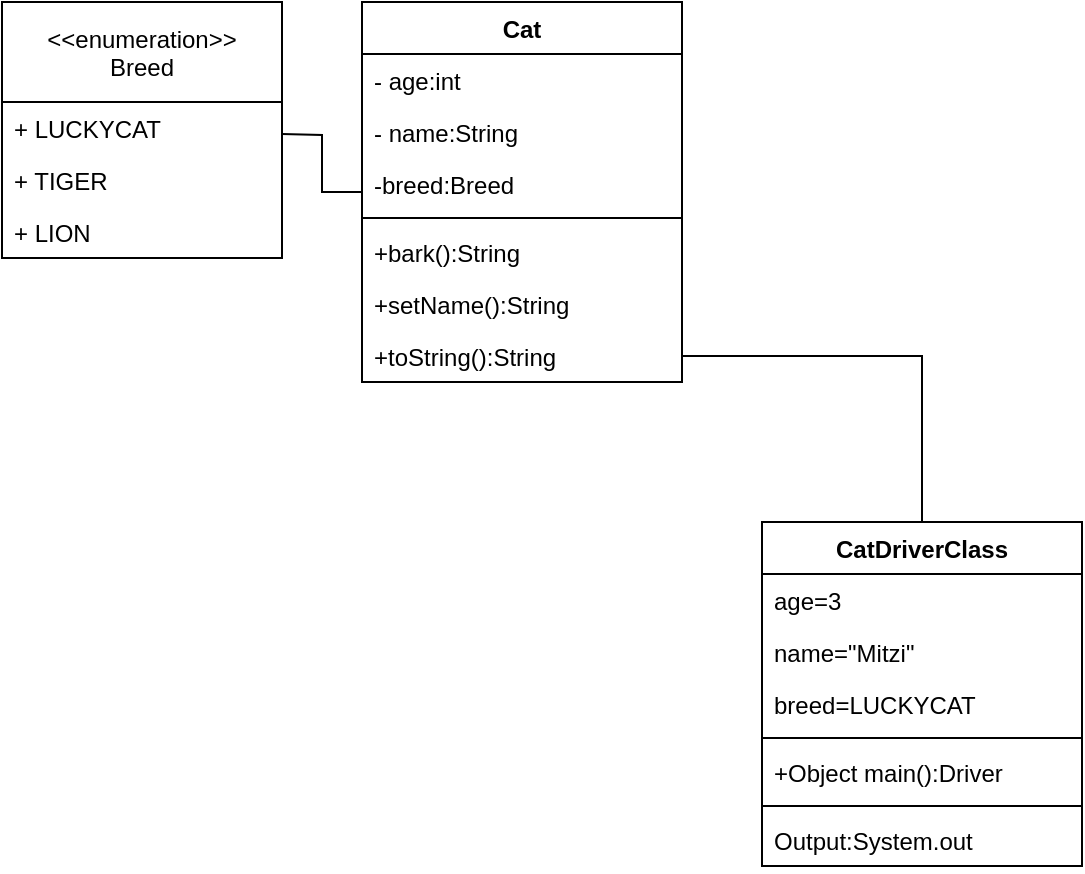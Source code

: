 <mxfile version="14.4.2" type="github"><diagram id="C5RBs43oDa-KdzZeNtuy" name="Page-1"><mxGraphModel dx="1038" dy="548" grid="1" gridSize="10" guides="1" tooltips="1" connect="1" arrows="1" fold="1" page="1" pageScale="1" pageWidth="827" pageHeight="1169" math="0" shadow="0"><root><mxCell id="WIyWlLk6GJQsqaUBKTNV-0"/><mxCell id="WIyWlLk6GJQsqaUBKTNV-1" parent="WIyWlLk6GJQsqaUBKTNV-0"/><mxCell id="WxY2mcqjkpCgMXYAFuqQ-1" value="&lt;&lt;enumeration&gt;&gt;&#10;Breed" style="swimlane;fontStyle=0;childLayout=stackLayout;horizontal=1;startSize=50;fillColor=none;horizontalStack=0;resizeParent=1;resizeParentMax=0;resizeLast=0;collapsible=1;marginBottom=0;" vertex="1" parent="WIyWlLk6GJQsqaUBKTNV-1"><mxGeometry x="100" y="50" width="140" height="128" as="geometry"/></mxCell><mxCell id="WxY2mcqjkpCgMXYAFuqQ-2" value="+ LUCKYCAT" style="text;strokeColor=none;fillColor=none;align=left;verticalAlign=top;spacingLeft=4;spacingRight=4;overflow=hidden;rotatable=0;points=[[0,0.5],[1,0.5]];portConstraint=eastwest;" vertex="1" parent="WxY2mcqjkpCgMXYAFuqQ-1"><mxGeometry y="50" width="140" height="26" as="geometry"/></mxCell><mxCell id="WxY2mcqjkpCgMXYAFuqQ-3" value="+ TIGER" style="text;strokeColor=none;fillColor=none;align=left;verticalAlign=top;spacingLeft=4;spacingRight=4;overflow=hidden;rotatable=0;points=[[0,0.5],[1,0.5]];portConstraint=eastwest;" vertex="1" parent="WxY2mcqjkpCgMXYAFuqQ-1"><mxGeometry y="76" width="140" height="26" as="geometry"/></mxCell><mxCell id="WxY2mcqjkpCgMXYAFuqQ-4" value="+ LION" style="text;strokeColor=none;fillColor=none;align=left;verticalAlign=top;spacingLeft=4;spacingRight=4;overflow=hidden;rotatable=0;points=[[0,0.5],[1,0.5]];portConstraint=eastwest;" vertex="1" parent="WxY2mcqjkpCgMXYAFuqQ-1"><mxGeometry y="102" width="140" height="26" as="geometry"/></mxCell><mxCell id="WxY2mcqjkpCgMXYAFuqQ-12" style="edgeStyle=orthogonalEdgeStyle;rounded=0;orthogonalLoop=1;jettySize=auto;html=1;endArrow=none;endFill=0;" edge="1" parent="WIyWlLk6GJQsqaUBKTNV-1" source="WxY2mcqjkpCgMXYAFuqQ-5"><mxGeometry relative="1" as="geometry"><mxPoint x="240" y="116" as="targetPoint"/></mxGeometry></mxCell><mxCell id="WxY2mcqjkpCgMXYAFuqQ-5" value="Cat" style="swimlane;fontStyle=1;align=center;verticalAlign=top;childLayout=stackLayout;horizontal=1;startSize=26;horizontalStack=0;resizeParent=1;resizeParentMax=0;resizeLast=0;collapsible=1;marginBottom=0;" vertex="1" parent="WIyWlLk6GJQsqaUBKTNV-1"><mxGeometry x="280" y="50" width="160" height="190" as="geometry"/></mxCell><mxCell id="WxY2mcqjkpCgMXYAFuqQ-6" value="- age:int" style="text;strokeColor=none;fillColor=none;align=left;verticalAlign=top;spacingLeft=4;spacingRight=4;overflow=hidden;rotatable=0;points=[[0,0.5],[1,0.5]];portConstraint=eastwest;" vertex="1" parent="WxY2mcqjkpCgMXYAFuqQ-5"><mxGeometry y="26" width="160" height="26" as="geometry"/></mxCell><mxCell id="WxY2mcqjkpCgMXYAFuqQ-10" value="- name:String" style="text;strokeColor=none;fillColor=none;align=left;verticalAlign=top;spacingLeft=4;spacingRight=4;overflow=hidden;rotatable=0;points=[[0,0.5],[1,0.5]];portConstraint=eastwest;" vertex="1" parent="WxY2mcqjkpCgMXYAFuqQ-5"><mxGeometry y="52" width="160" height="26" as="geometry"/></mxCell><mxCell id="WxY2mcqjkpCgMXYAFuqQ-13" value="-breed:Breed" style="text;strokeColor=none;fillColor=none;align=left;verticalAlign=top;spacingLeft=4;spacingRight=4;overflow=hidden;rotatable=0;points=[[0,0.5],[1,0.5]];portConstraint=eastwest;" vertex="1" parent="WxY2mcqjkpCgMXYAFuqQ-5"><mxGeometry y="78" width="160" height="26" as="geometry"/></mxCell><mxCell id="WxY2mcqjkpCgMXYAFuqQ-7" value="" style="line;strokeWidth=1;fillColor=none;align=left;verticalAlign=middle;spacingTop=-1;spacingLeft=3;spacingRight=3;rotatable=0;labelPosition=right;points=[];portConstraint=eastwest;" vertex="1" parent="WxY2mcqjkpCgMXYAFuqQ-5"><mxGeometry y="104" width="160" height="8" as="geometry"/></mxCell><mxCell id="WxY2mcqjkpCgMXYAFuqQ-8" value="+bark():String" style="text;strokeColor=none;fillColor=none;align=left;verticalAlign=top;spacingLeft=4;spacingRight=4;overflow=hidden;rotatable=0;points=[[0,0.5],[1,0.5]];portConstraint=eastwest;" vertex="1" parent="WxY2mcqjkpCgMXYAFuqQ-5"><mxGeometry y="112" width="160" height="26" as="geometry"/></mxCell><mxCell id="WxY2mcqjkpCgMXYAFuqQ-17" value="+setName():String" style="text;strokeColor=none;fillColor=none;align=left;verticalAlign=top;spacingLeft=4;spacingRight=4;overflow=hidden;rotatable=0;points=[[0,0.5],[1,0.5]];portConstraint=eastwest;" vertex="1" parent="WxY2mcqjkpCgMXYAFuqQ-5"><mxGeometry y="138" width="160" height="26" as="geometry"/></mxCell><mxCell id="WxY2mcqjkpCgMXYAFuqQ-18" value="+toString():String" style="text;strokeColor=none;fillColor=none;align=left;verticalAlign=top;spacingLeft=4;spacingRight=4;overflow=hidden;rotatable=0;points=[[0,0.5],[1,0.5]];portConstraint=eastwest;" vertex="1" parent="WxY2mcqjkpCgMXYAFuqQ-5"><mxGeometry y="164" width="160" height="26" as="geometry"/></mxCell><mxCell id="WxY2mcqjkpCgMXYAFuqQ-20" value="CatDriverClass" style="swimlane;fontStyle=1;align=center;verticalAlign=top;childLayout=stackLayout;horizontal=1;startSize=26;horizontalStack=0;resizeParent=1;resizeParentMax=0;resizeLast=0;collapsible=1;marginBottom=0;" vertex="1" parent="WIyWlLk6GJQsqaUBKTNV-1"><mxGeometry x="480" y="310" width="160" height="172" as="geometry"/></mxCell><mxCell id="WxY2mcqjkpCgMXYAFuqQ-21" value="age=3" style="text;strokeColor=none;fillColor=none;align=left;verticalAlign=top;spacingLeft=4;spacingRight=4;overflow=hidden;rotatable=0;points=[[0,0.5],[1,0.5]];portConstraint=eastwest;" vertex="1" parent="WxY2mcqjkpCgMXYAFuqQ-20"><mxGeometry y="26" width="160" height="26" as="geometry"/></mxCell><mxCell id="WxY2mcqjkpCgMXYAFuqQ-22" value="name=&quot;Mitzi&quot;" style="text;strokeColor=none;fillColor=none;align=left;verticalAlign=top;spacingLeft=4;spacingRight=4;overflow=hidden;rotatable=0;points=[[0,0.5],[1,0.5]];portConstraint=eastwest;" vertex="1" parent="WxY2mcqjkpCgMXYAFuqQ-20"><mxGeometry y="52" width="160" height="26" as="geometry"/></mxCell><mxCell id="WxY2mcqjkpCgMXYAFuqQ-23" value="breed=LUCKYCAT" style="text;strokeColor=none;fillColor=none;align=left;verticalAlign=top;spacingLeft=4;spacingRight=4;overflow=hidden;rotatable=0;points=[[0,0.5],[1,0.5]];portConstraint=eastwest;" vertex="1" parent="WxY2mcqjkpCgMXYAFuqQ-20"><mxGeometry y="78" width="160" height="26" as="geometry"/></mxCell><mxCell id="WxY2mcqjkpCgMXYAFuqQ-27" value="" style="line;strokeWidth=1;fillColor=none;align=left;verticalAlign=middle;spacingTop=-1;spacingLeft=3;spacingRight=3;rotatable=0;labelPosition=right;points=[];portConstraint=eastwest;" vertex="1" parent="WxY2mcqjkpCgMXYAFuqQ-20"><mxGeometry y="104" width="160" height="8" as="geometry"/></mxCell><mxCell id="WxY2mcqjkpCgMXYAFuqQ-28" value="+Object main():Driver" style="text;strokeColor=none;fillColor=none;align=left;verticalAlign=top;spacingLeft=4;spacingRight=4;overflow=hidden;rotatable=0;points=[[0,0.5],[1,0.5]];portConstraint=eastwest;" vertex="1" parent="WxY2mcqjkpCgMXYAFuqQ-20"><mxGeometry y="112" width="160" height="26" as="geometry"/></mxCell><mxCell id="WxY2mcqjkpCgMXYAFuqQ-32" value="" style="line;strokeWidth=1;fillColor=none;align=left;verticalAlign=middle;spacingTop=-1;spacingLeft=3;spacingRight=3;rotatable=0;labelPosition=right;points=[];portConstraint=eastwest;" vertex="1" parent="WxY2mcqjkpCgMXYAFuqQ-20"><mxGeometry y="138" width="160" height="8" as="geometry"/></mxCell><mxCell id="WxY2mcqjkpCgMXYAFuqQ-33" value="Output:System.out" style="text;strokeColor=none;fillColor=none;align=left;verticalAlign=top;spacingLeft=4;spacingRight=4;overflow=hidden;rotatable=0;points=[[0,0.5],[1,0.5]];portConstraint=eastwest;" vertex="1" parent="WxY2mcqjkpCgMXYAFuqQ-20"><mxGeometry y="146" width="160" height="26" as="geometry"/></mxCell><mxCell id="WxY2mcqjkpCgMXYAFuqQ-31" style="edgeStyle=orthogonalEdgeStyle;rounded=0;orthogonalLoop=1;jettySize=auto;html=1;entryX=0.5;entryY=0;entryDx=0;entryDy=0;endArrow=none;endFill=0;" edge="1" parent="WIyWlLk6GJQsqaUBKTNV-1" source="WxY2mcqjkpCgMXYAFuqQ-18" target="WxY2mcqjkpCgMXYAFuqQ-20"><mxGeometry relative="1" as="geometry"/></mxCell></root></mxGraphModel></diagram></mxfile>